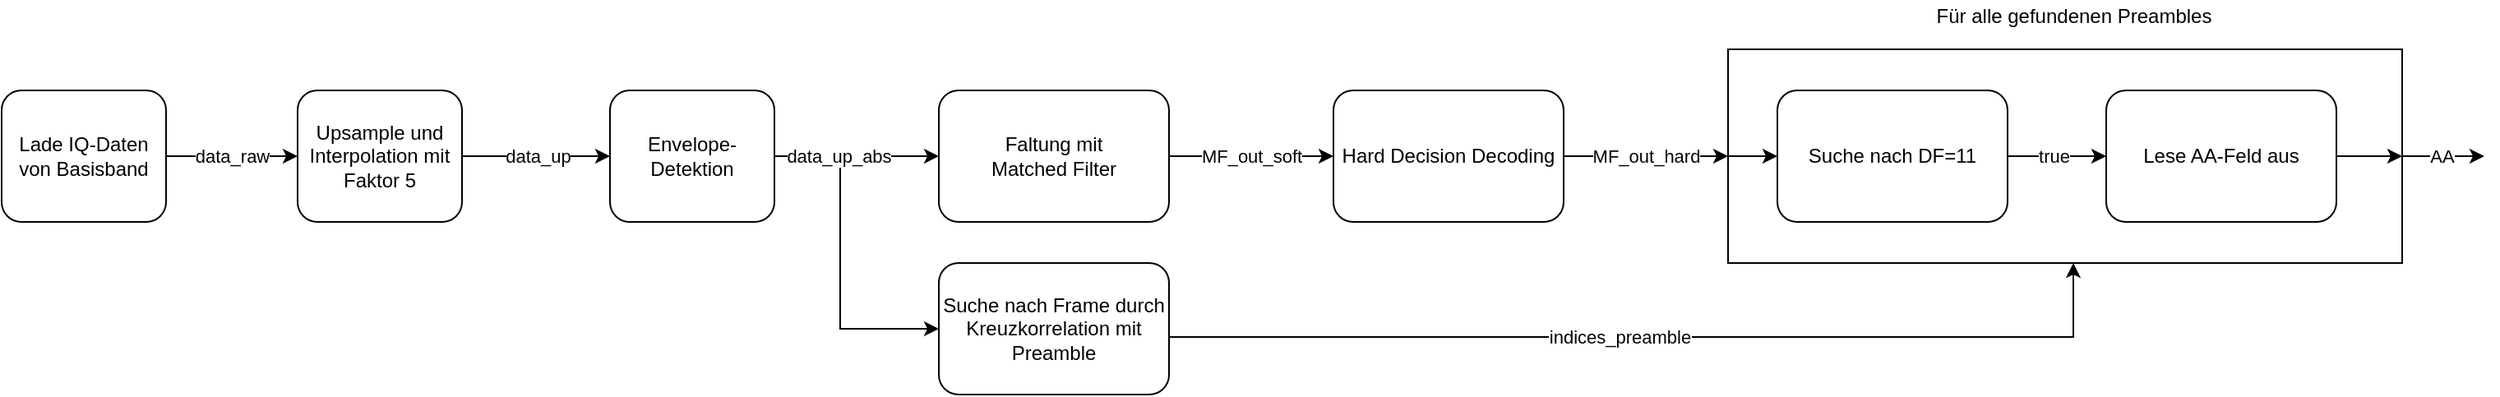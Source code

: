 <mxfile version="13.7.3" type="device"><diagram id="yZfwUUllbSD8shiZg0cL" name="Seite-1"><mxGraphModel dx="1281" dy="953" grid="1" gridSize="10" guides="1" tooltips="1" connect="1" arrows="1" fold="1" page="1" pageScale="1" pageWidth="1654" pageHeight="1169" math="0" shadow="0"><root><mxCell id="0"/><mxCell id="1" parent="0"/><mxCell id="FVdDW0jwVNYgjhOBKTdL-30" style="edgeStyle=orthogonalEdgeStyle;rounded=0;orthogonalLoop=1;jettySize=auto;html=1;" parent="1" source="FVdDW0jwVNYgjhOBKTdL-24" edge="1"><mxGeometry relative="1" as="geometry"><mxPoint x="1560" y="145" as="targetPoint"/></mxGeometry></mxCell><mxCell id="FVdDW0jwVNYgjhOBKTdL-31" value="AA" style="edgeLabel;html=1;align=center;verticalAlign=middle;resizable=0;points=[];" parent="FVdDW0jwVNYgjhOBKTdL-30" vertex="1" connectable="0"><mxGeometry x="-0.213" relative="1" as="geometry"><mxPoint x="4" as="offset"/></mxGeometry></mxCell><mxCell id="FVdDW0jwVNYgjhOBKTdL-24" value="" style="rounded=0;whiteSpace=wrap;html=1;" parent="1" vertex="1"><mxGeometry x="1100" y="80" width="410" height="130" as="geometry"/></mxCell><mxCell id="FVdDW0jwVNYgjhOBKTdL-17" style="edgeStyle=orthogonalEdgeStyle;rounded=0;orthogonalLoop=1;jettySize=auto;html=1;" parent="1" source="FVdDW0jwVNYgjhOBKTdL-5" target="FVdDW0jwVNYgjhOBKTdL-12" edge="1"><mxGeometry relative="1" as="geometry"><Array as="points"><mxPoint x="560" y="145"/><mxPoint x="560" y="250"/></Array></mxGeometry></mxCell><mxCell id="FVdDW0jwVNYgjhOBKTdL-3" style="edgeStyle=orthogonalEdgeStyle;rounded=0;orthogonalLoop=1;jettySize=auto;html=1;entryX=0;entryY=0.5;entryDx=0;entryDy=0;" parent="1" source="FVdDW0jwVNYgjhOBKTdL-1" target="FVdDW0jwVNYgjhOBKTdL-2" edge="1"><mxGeometry relative="1" as="geometry"/></mxCell><mxCell id="FVdDW0jwVNYgjhOBKTdL-4" value="data_raw" style="edgeLabel;html=1;align=center;verticalAlign=middle;resizable=0;points=[];" parent="FVdDW0jwVNYgjhOBKTdL-3" vertex="1" connectable="0"><mxGeometry x="-0.152" y="2" relative="1" as="geometry"><mxPoint x="6.21" y="2" as="offset"/></mxGeometry></mxCell><mxCell id="FVdDW0jwVNYgjhOBKTdL-1" value="Lade IQ-Daten von Basisband" style="rounded=1;whiteSpace=wrap;html=1;" parent="1" vertex="1"><mxGeometry x="50" y="105" width="100" height="80" as="geometry"/></mxCell><mxCell id="FVdDW0jwVNYgjhOBKTdL-6" style="edgeStyle=orthogonalEdgeStyle;rounded=0;orthogonalLoop=1;jettySize=auto;html=1;entryX=0;entryY=0.5;entryDx=0;entryDy=0;" parent="1" source="FVdDW0jwVNYgjhOBKTdL-2" target="FVdDW0jwVNYgjhOBKTdL-5" edge="1"><mxGeometry relative="1" as="geometry"/></mxCell><mxCell id="FVdDW0jwVNYgjhOBKTdL-7" value="data_up" style="edgeLabel;html=1;align=center;verticalAlign=middle;resizable=0;points=[];" parent="FVdDW0jwVNYgjhOBKTdL-6" vertex="1" connectable="0"><mxGeometry x="-0.193" y="-3" relative="1" as="geometry"><mxPoint x="9.31" y="-3" as="offset"/></mxGeometry></mxCell><mxCell id="FVdDW0jwVNYgjhOBKTdL-2" value="Upsample und Interpolation mit Faktor 5" style="rounded=1;whiteSpace=wrap;html=1;" parent="1" vertex="1"><mxGeometry x="230" y="105" width="100" height="80" as="geometry"/></mxCell><mxCell id="FVdDW0jwVNYgjhOBKTdL-9" style="edgeStyle=orthogonalEdgeStyle;rounded=0;orthogonalLoop=1;jettySize=auto;html=1;" parent="1" source="FVdDW0jwVNYgjhOBKTdL-5" target="FVdDW0jwVNYgjhOBKTdL-8" edge="1"><mxGeometry relative="1" as="geometry"><Array as="points"><mxPoint x="540" y="145"/><mxPoint x="540" y="145"/></Array></mxGeometry></mxCell><mxCell id="FVdDW0jwVNYgjhOBKTdL-10" value="data_up_abs" style="edgeLabel;html=1;align=center;verticalAlign=middle;resizable=0;points=[];" parent="FVdDW0jwVNYgjhOBKTdL-9" vertex="1" connectable="0"><mxGeometry x="-0.243" y="-2" relative="1" as="geometry"><mxPoint x="0.83" y="-2" as="offset"/></mxGeometry></mxCell><mxCell id="FVdDW0jwVNYgjhOBKTdL-5" value="Envelope-Detektion" style="rounded=1;whiteSpace=wrap;html=1;" parent="1" vertex="1"><mxGeometry x="420" y="105" width="100" height="80" as="geometry"/></mxCell><mxCell id="FVdDW0jwVNYgjhOBKTdL-14" style="edgeStyle=orthogonalEdgeStyle;rounded=0;orthogonalLoop=1;jettySize=auto;html=1;entryX=0;entryY=0.5;entryDx=0;entryDy=0;" parent="1" source="FVdDW0jwVNYgjhOBKTdL-8" target="FVdDW0jwVNYgjhOBKTdL-11" edge="1"><mxGeometry relative="1" as="geometry"/></mxCell><mxCell id="FVdDW0jwVNYgjhOBKTdL-15" value="MF_out_soft" style="edgeLabel;html=1;align=center;verticalAlign=middle;resizable=0;points=[];" parent="FVdDW0jwVNYgjhOBKTdL-14" vertex="1" connectable="0"><mxGeometry x="-0.283" relative="1" as="geometry"><mxPoint x="14.17" as="offset"/></mxGeometry></mxCell><mxCell id="FVdDW0jwVNYgjhOBKTdL-8" value="Faltung mit&lt;br&gt;Matched Filter" style="rounded=1;whiteSpace=wrap;html=1;" parent="1" vertex="1"><mxGeometry x="620" y="105" width="140" height="80" as="geometry"/></mxCell><mxCell id="FVdDW0jwVNYgjhOBKTdL-18" style="edgeStyle=orthogonalEdgeStyle;rounded=0;orthogonalLoop=1;jettySize=auto;html=1;entryX=0;entryY=0.5;entryDx=0;entryDy=0;" parent="1" source="FVdDW0jwVNYgjhOBKTdL-11" target="FVdDW0jwVNYgjhOBKTdL-24" edge="1"><mxGeometry relative="1" as="geometry"><mxPoint x="1100" y="145" as="targetPoint"/></mxGeometry></mxCell><mxCell id="FVdDW0jwVNYgjhOBKTdL-19" value="MF_out_hard" style="edgeLabel;html=1;align=center;verticalAlign=middle;resizable=0;points=[];" parent="FVdDW0jwVNYgjhOBKTdL-18" vertex="1" connectable="0"><mxGeometry x="-0.279" y="-1" relative="1" as="geometry"><mxPoint x="13.53" y="-1" as="offset"/></mxGeometry></mxCell><mxCell id="FVdDW0jwVNYgjhOBKTdL-11" value="Hard Decision Decoding" style="rounded=1;whiteSpace=wrap;html=1;" parent="1" vertex="1"><mxGeometry x="860" y="105" width="140" height="80" as="geometry"/></mxCell><mxCell id="FVdDW0jwVNYgjhOBKTdL-13" style="edgeStyle=orthogonalEdgeStyle;rounded=0;orthogonalLoop=1;jettySize=auto;html=1;" parent="1" source="FVdDW0jwVNYgjhOBKTdL-12" target="FVdDW0jwVNYgjhOBKTdL-24" edge="1"><mxGeometry relative="1" as="geometry"><mxPoint x="1120" y="175" as="targetPoint"/><Array as="points"><mxPoint x="650" y="255"/><mxPoint x="1310" y="255"/></Array></mxGeometry></mxCell><mxCell id="FVdDW0jwVNYgjhOBKTdL-16" value="indices_preamble" style="edgeLabel;html=1;align=center;verticalAlign=middle;resizable=0;points=[];" parent="FVdDW0jwVNYgjhOBKTdL-13" vertex="1" connectable="0"><mxGeometry x="-0.389" y="-1" relative="1" as="geometry"><mxPoint x="91.71" y="-1.06" as="offset"/></mxGeometry></mxCell><mxCell id="FVdDW0jwVNYgjhOBKTdL-12" value="Suche nach Frame durch Kreuzkorrelation mit Preamble" style="rounded=1;whiteSpace=wrap;html=1;" parent="1" vertex="1"><mxGeometry x="620" y="210" width="140" height="80" as="geometry"/></mxCell><mxCell id="FVdDW0jwVNYgjhOBKTdL-22" style="edgeStyle=orthogonalEdgeStyle;rounded=0;orthogonalLoop=1;jettySize=auto;html=1;entryX=0;entryY=0.5;entryDx=0;entryDy=0;" parent="1" source="FVdDW0jwVNYgjhOBKTdL-20" target="FVdDW0jwVNYgjhOBKTdL-21" edge="1"><mxGeometry relative="1" as="geometry"/></mxCell><mxCell id="FVdDW0jwVNYgjhOBKTdL-23" value="true" style="edgeLabel;html=1;align=center;verticalAlign=middle;resizable=0;points=[];" parent="FVdDW0jwVNYgjhOBKTdL-22" vertex="1" connectable="0"><mxGeometry x="-0.189" relative="1" as="geometry"><mxPoint x="3" as="offset"/></mxGeometry></mxCell><mxCell id="FVdDW0jwVNYgjhOBKTdL-20" value="Suche nach DF=11" style="rounded=1;whiteSpace=wrap;html=1;" parent="1" vertex="1"><mxGeometry x="1130" y="105" width="140" height="80" as="geometry"/></mxCell><mxCell id="FVdDW0jwVNYgjhOBKTdL-25" style="edgeStyle=orthogonalEdgeStyle;rounded=0;orthogonalLoop=1;jettySize=auto;html=1;entryX=1;entryY=0.5;entryDx=0;entryDy=0;exitX=1;exitY=0.5;exitDx=0;exitDy=0;" parent="1" source="FVdDW0jwVNYgjhOBKTdL-21" target="FVdDW0jwVNYgjhOBKTdL-24" edge="1"><mxGeometry relative="1" as="geometry"><Array as="points"><mxPoint x="1510" y="145"/><mxPoint x="1510" y="145"/></Array></mxGeometry></mxCell><mxCell id="FVdDW0jwVNYgjhOBKTdL-21" value="Lese AA-Feld aus" style="rounded=1;whiteSpace=wrap;html=1;" parent="1" vertex="1"><mxGeometry x="1330" y="105" width="140" height="80" as="geometry"/></mxCell><mxCell id="FVdDW0jwVNYgjhOBKTdL-28" value="Für alle gefundenen Preambles" style="text;html=1;align=center;verticalAlign=middle;resizable=0;points=[];autosize=1;" parent="1" vertex="1"><mxGeometry x="1220" y="50" width="180" height="20" as="geometry"/></mxCell><mxCell id="FVdDW0jwVNYgjhOBKTdL-29" style="edgeStyle=orthogonalEdgeStyle;rounded=0;orthogonalLoop=1;jettySize=auto;html=1;exitX=0;exitY=0.5;exitDx=0;exitDy=0;entryX=0;entryY=0.5;entryDx=0;entryDy=0;" parent="1" source="FVdDW0jwVNYgjhOBKTdL-24" target="FVdDW0jwVNYgjhOBKTdL-20" edge="1"><mxGeometry relative="1" as="geometry"/></mxCell></root></mxGraphModel></diagram></mxfile>